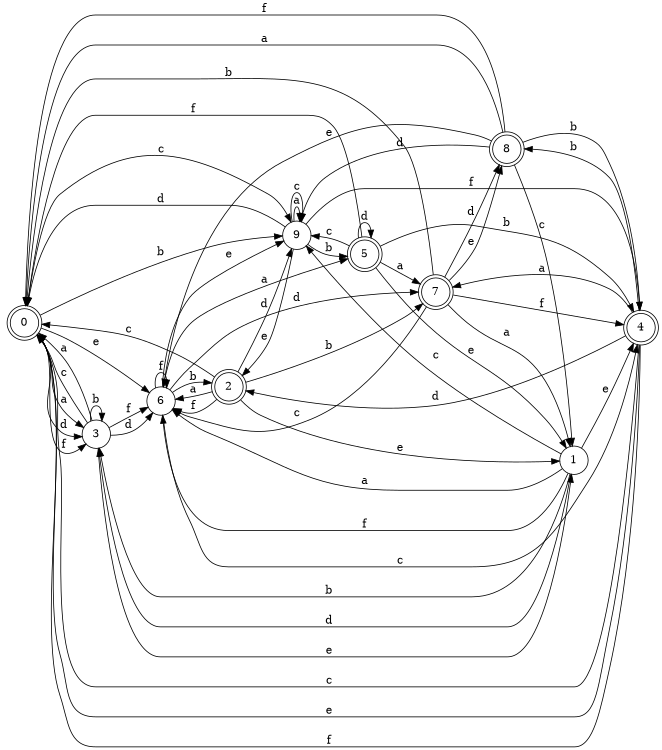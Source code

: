 digraph n8_2 {
__start0 [label="" shape="none"];

rankdir=LR;
size="8,5";

s0 [style="rounded,filled", color="black", fillcolor="white" shape="doublecircle", label="0"];
s1 [style="filled", color="black", fillcolor="white" shape="circle", label="1"];
s2 [style="rounded,filled", color="black", fillcolor="white" shape="doublecircle", label="2"];
s3 [style="filled", color="black", fillcolor="white" shape="circle", label="3"];
s4 [style="rounded,filled", color="black", fillcolor="white" shape="doublecircle", label="4"];
s5 [style="rounded,filled", color="black", fillcolor="white" shape="doublecircle", label="5"];
s6 [style="filled", color="black", fillcolor="white" shape="circle", label="6"];
s7 [style="rounded,filled", color="black", fillcolor="white" shape="doublecircle", label="7"];
s8 [style="rounded,filled", color="black", fillcolor="white" shape="doublecircle", label="8"];
s9 [style="filled", color="black", fillcolor="white" shape="circle", label="9"];
s0 -> s3 [label="a"];
s0 -> s9 [label="b"];
s0 -> s9 [label="c"];
s0 -> s3 [label="d"];
s0 -> s6 [label="e"];
s0 -> s3 [label="f"];
s1 -> s6 [label="a"];
s1 -> s3 [label="b"];
s1 -> s9 [label="c"];
s1 -> s3 [label="d"];
s1 -> s4 [label="e"];
s1 -> s6 [label="f"];
s2 -> s6 [label="a"];
s2 -> s7 [label="b"];
s2 -> s0 [label="c"];
s2 -> s9 [label="d"];
s2 -> s1 [label="e"];
s2 -> s6 [label="f"];
s3 -> s0 [label="a"];
s3 -> s3 [label="b"];
s3 -> s0 [label="c"];
s3 -> s6 [label="d"];
s3 -> s1 [label="e"];
s3 -> s6 [label="f"];
s4 -> s7 [label="a"];
s4 -> s8 [label="b"];
s4 -> s0 [label="c"];
s4 -> s2 [label="d"];
s4 -> s0 [label="e"];
s4 -> s0 [label="f"];
s5 -> s7 [label="a"];
s5 -> s4 [label="b"];
s5 -> s9 [label="c"];
s5 -> s5 [label="d"];
s5 -> s1 [label="e"];
s5 -> s0 [label="f"];
s6 -> s5 [label="a"];
s6 -> s2 [label="b"];
s6 -> s4 [label="c"];
s6 -> s7 [label="d"];
s6 -> s9 [label="e"];
s6 -> s6 [label="f"];
s7 -> s1 [label="a"];
s7 -> s0 [label="b"];
s7 -> s6 [label="c"];
s7 -> s8 [label="d"];
s7 -> s8 [label="e"];
s7 -> s4 [label="f"];
s8 -> s0 [label="a"];
s8 -> s4 [label="b"];
s8 -> s1 [label="c"];
s8 -> s9 [label="d"];
s8 -> s6 [label="e"];
s8 -> s0 [label="f"];
s9 -> s9 [label="a"];
s9 -> s5 [label="b"];
s9 -> s9 [label="c"];
s9 -> s0 [label="d"];
s9 -> s2 [label="e"];
s9 -> s4 [label="f"];

}